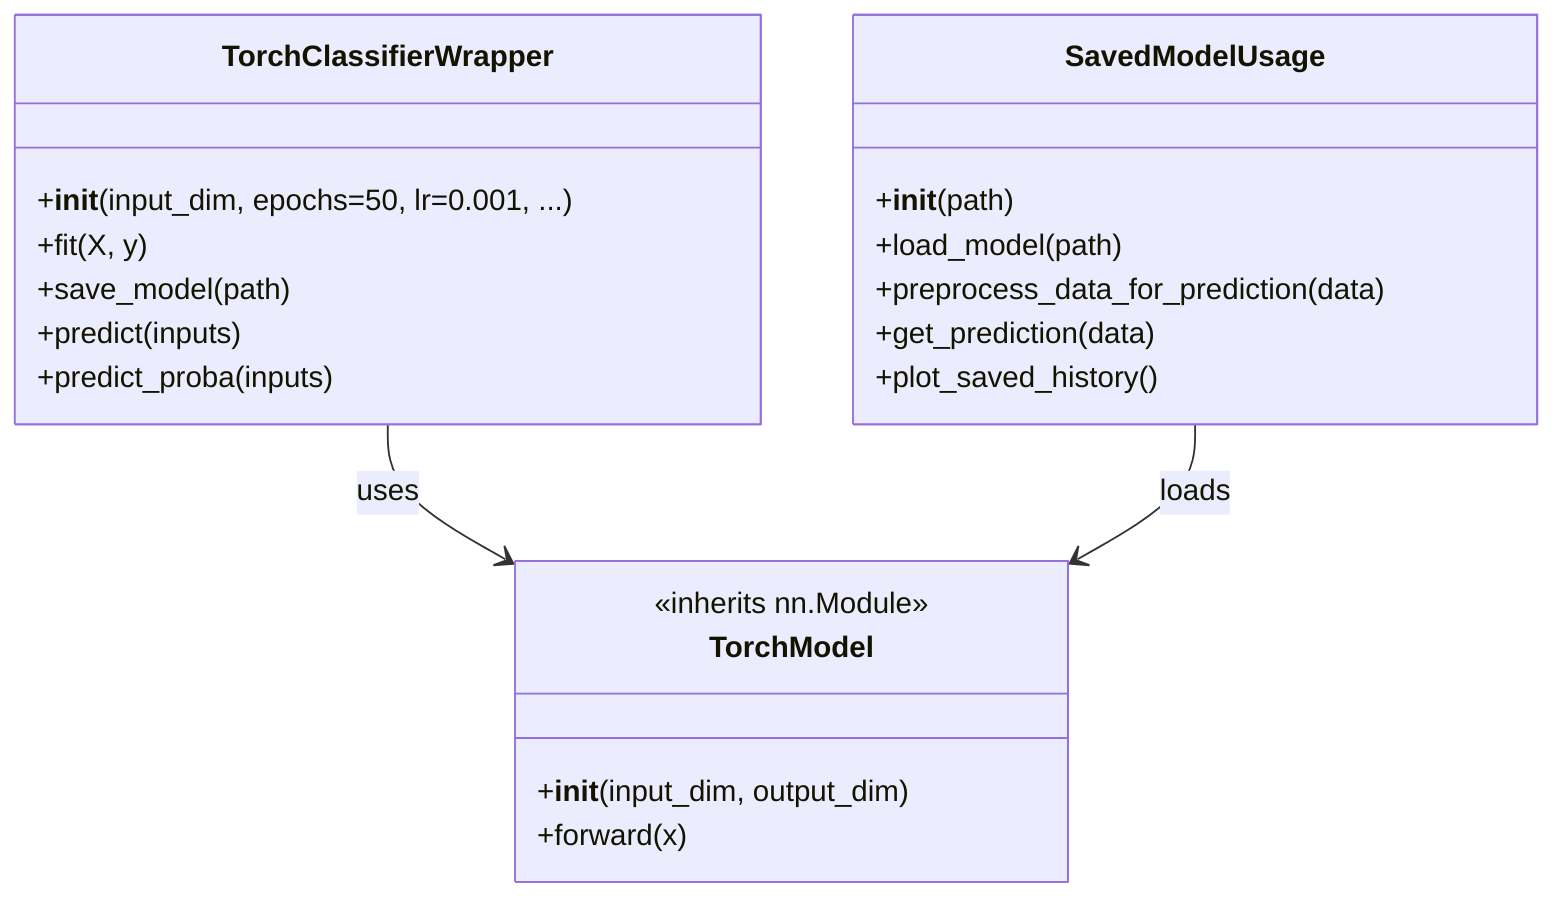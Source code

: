 classDiagram
    class TorchModel {
        <<inherits nn.Module>>
        +__init__(input_dim, output_dim)
        +forward(x)
    }

    class TorchClassifierWrapper {
        +__init__(input_dim, epochs=50, lr=0.001, ...)
        +fit(X, y)
        +save_model(path)
        +predict(inputs)
        +predict_proba(inputs)
    }

    class SavedModelUsage {
        +__init__(path)
        +load_model(path)
        +preprocess_data_for_prediction(data)
        +get_prediction(data)
        +plot_saved_history()
    }

TorchClassifierWrapper --> TorchModel : uses
SavedModelUsage --> TorchModel : loads